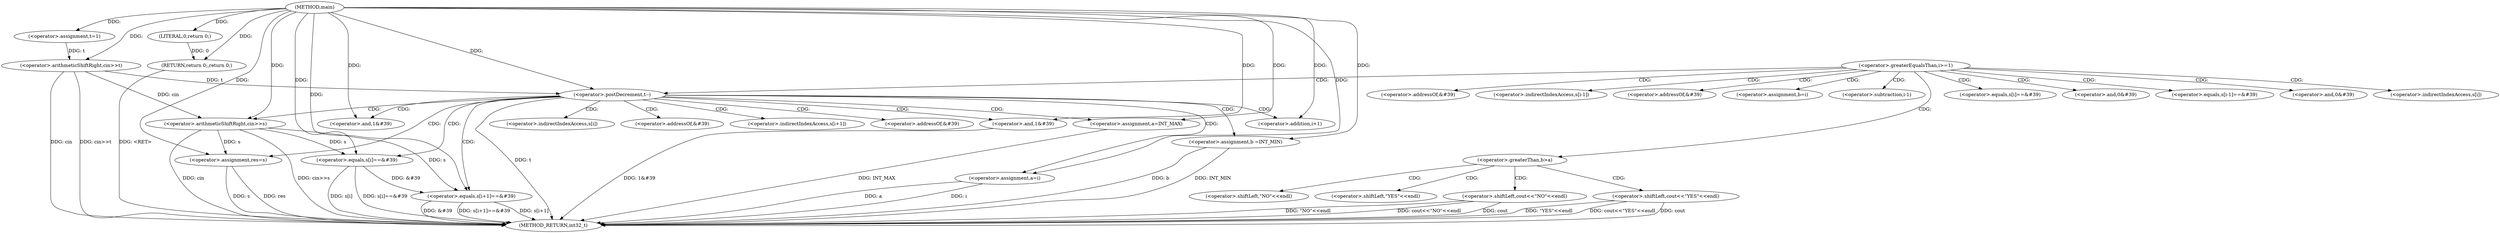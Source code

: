 digraph "main" {  
"1000158" [label = "(METHOD,main)" ]
"1000267" [label = "(METHOD_RETURN,int32_t)" ]
"1000161" [label = "(<operator>.assignment,t=1)" ]
"1000164" [label = "(<operator>.arithmeticShiftRight,cin>>t)" ]
"1000265" [label = "(RETURN,return 0;,return 0;)" ]
"1000168" [label = "(<operator>.postDecrement,t--)" ]
"1000266" [label = "(LITERAL,0,return 0;)" ]
"1000171" [label = "(<operator>.arithmeticShiftRight,cin>>s)" ]
"1000175" [label = "(<operator>.assignment,res=s)" ]
"1000179" [label = "(<operator>.assignment,a=INT_MAX)" ]
"1000183" [label = "(<operator>.assignment,b =INT_MIN)" ]
"1000187" [label = "(<operator>.equals,s[i]==&#39)" ]
"1000193" [label = "(<operator>.and,1&#39)" ]
"1000196" [label = "(<operator>.equals,s[i+1]==&#39)" ]
"1000204" [label = "(<operator>.and,1&#39)" ]
"1000254" [label = "(<operator>.shiftLeft,cout<<\"NO\"<<endl)" ]
"1000208" [label = "(<operator>.assignment,a=i)" ]
"1000260" [label = "(<operator>.shiftLeft,cout<<\"YES\"<<endl)" ]
"1000199" [label = "(<operator>.addition,i+1)" ]
"1000219" [label = "(<operator>.greaterEqualsThan,i>=1)" ]
"1000251" [label = "(<operator>.greaterThan,b>a)" ]
"1000188" [label = "(<operator>.indirectIndexAccess,s[i])" ]
"1000191" [label = "(<operator>.addressOf,&#39)" ]
"1000197" [label = "(<operator>.indirectIndexAccess,s[i+1])" ]
"1000202" [label = "(<operator>.addressOf,&#39)" ]
"1000225" [label = "(<operator>.equals,s[i]==&#39)" ]
"1000231" [label = "(<operator>.and,0&#39)" ]
"1000234" [label = "(<operator>.equals,s[i-1]==&#39)" ]
"1000242" [label = "(<operator>.and,0&#39)" ]
"1000256" [label = "(<operator>.shiftLeft,\"NO\"<<endl)" ]
"1000226" [label = "(<operator>.indirectIndexAccess,s[i])" ]
"1000229" [label = "(<operator>.addressOf,&#39)" ]
"1000235" [label = "(<operator>.indirectIndexAccess,s[i-1])" ]
"1000240" [label = "(<operator>.addressOf,&#39)" ]
"1000246" [label = "(<operator>.assignment,b=i)" ]
"1000262" [label = "(<operator>.shiftLeft,\"YES\"<<endl)" ]
"1000237" [label = "(<operator>.subtraction,i-1)" ]
  "1000164" -> "1000267"  [ label = "DDG: cin"] 
  "1000164" -> "1000267"  [ label = "DDG: cin>>t"] 
  "1000168" -> "1000267"  [ label = "DDG: t"] 
  "1000171" -> "1000267"  [ label = "DDG: cin"] 
  "1000171" -> "1000267"  [ label = "DDG: cin>>s"] 
  "1000175" -> "1000267"  [ label = "DDG: res"] 
  "1000175" -> "1000267"  [ label = "DDG: s"] 
  "1000183" -> "1000267"  [ label = "DDG: b"] 
  "1000187" -> "1000267"  [ label = "DDG: s[i]"] 
  "1000187" -> "1000267"  [ label = "DDG: s[i]==&#39"] 
  "1000196" -> "1000267"  [ label = "DDG: s[i+1]"] 
  "1000196" -> "1000267"  [ label = "DDG: &#39"] 
  "1000196" -> "1000267"  [ label = "DDG: s[i+1]==&#39"] 
  "1000204" -> "1000267"  [ label = "DDG: 1&#39"] 
  "1000208" -> "1000267"  [ label = "DDG: a"] 
  "1000208" -> "1000267"  [ label = "DDG: i"] 
  "1000254" -> "1000267"  [ label = "DDG: cout<<\"NO\"<<endl"] 
  "1000254" -> "1000267"  [ label = "DDG: cout"] 
  "1000254" -> "1000267"  [ label = "DDG: \"NO\"<<endl"] 
  "1000260" -> "1000267"  [ label = "DDG: cout<<\"YES\"<<endl"] 
  "1000260" -> "1000267"  [ label = "DDG: cout"] 
  "1000260" -> "1000267"  [ label = "DDG: \"YES\"<<endl"] 
  "1000265" -> "1000267"  [ label = "DDG: <RET>"] 
  "1000183" -> "1000267"  [ label = "DDG: INT_MIN"] 
  "1000179" -> "1000267"  [ label = "DDG: INT_MAX"] 
  "1000158" -> "1000161"  [ label = "DDG: "] 
  "1000266" -> "1000265"  [ label = "DDG: 0"] 
  "1000158" -> "1000265"  [ label = "DDG: "] 
  "1000158" -> "1000164"  [ label = "DDG: "] 
  "1000161" -> "1000164"  [ label = "DDG: t"] 
  "1000158" -> "1000266"  [ label = "DDG: "] 
  "1000164" -> "1000168"  [ label = "DDG: t"] 
  "1000158" -> "1000168"  [ label = "DDG: "] 
  "1000171" -> "1000175"  [ label = "DDG: s"] 
  "1000158" -> "1000175"  [ label = "DDG: "] 
  "1000158" -> "1000179"  [ label = "DDG: "] 
  "1000158" -> "1000183"  [ label = "DDG: "] 
  "1000164" -> "1000171"  [ label = "DDG: cin"] 
  "1000158" -> "1000171"  [ label = "DDG: "] 
  "1000171" -> "1000187"  [ label = "DDG: s"] 
  "1000158" -> "1000187"  [ label = "DDG: "] 
  "1000158" -> "1000193"  [ label = "DDG: "] 
  "1000171" -> "1000196"  [ label = "DDG: s"] 
  "1000158" -> "1000196"  [ label = "DDG: "] 
  "1000187" -> "1000196"  [ label = "DDG: &#39"] 
  "1000158" -> "1000204"  [ label = "DDG: "] 
  "1000158" -> "1000208"  [ label = "DDG: "] 
  "1000158" -> "1000199"  [ label = "DDG: "] 
  "1000168" -> "1000191"  [ label = "CDG: "] 
  "1000168" -> "1000208"  [ label = "CDG: "] 
  "1000168" -> "1000199"  [ label = "CDG: "] 
  "1000168" -> "1000197"  [ label = "CDG: "] 
  "1000168" -> "1000183"  [ label = "CDG: "] 
  "1000168" -> "1000204"  [ label = "CDG: "] 
  "1000168" -> "1000196"  [ label = "CDG: "] 
  "1000168" -> "1000188"  [ label = "CDG: "] 
  "1000168" -> "1000175"  [ label = "CDG: "] 
  "1000168" -> "1000202"  [ label = "CDG: "] 
  "1000168" -> "1000171"  [ label = "CDG: "] 
  "1000168" -> "1000179"  [ label = "CDG: "] 
  "1000168" -> "1000193"  [ label = "CDG: "] 
  "1000168" -> "1000187"  [ label = "CDG: "] 
  "1000219" -> "1000246"  [ label = "CDG: "] 
  "1000219" -> "1000229"  [ label = "CDG: "] 
  "1000219" -> "1000251"  [ label = "CDG: "] 
  "1000219" -> "1000168"  [ label = "CDG: "] 
  "1000219" -> "1000234"  [ label = "CDG: "] 
  "1000219" -> "1000225"  [ label = "CDG: "] 
  "1000219" -> "1000242"  [ label = "CDG: "] 
  "1000219" -> "1000235"  [ label = "CDG: "] 
  "1000219" -> "1000237"  [ label = "CDG: "] 
  "1000219" -> "1000231"  [ label = "CDG: "] 
  "1000219" -> "1000240"  [ label = "CDG: "] 
  "1000219" -> "1000226"  [ label = "CDG: "] 
  "1000251" -> "1000260"  [ label = "CDG: "] 
  "1000251" -> "1000262"  [ label = "CDG: "] 
  "1000251" -> "1000254"  [ label = "CDG: "] 
  "1000251" -> "1000256"  [ label = "CDG: "] 
}
